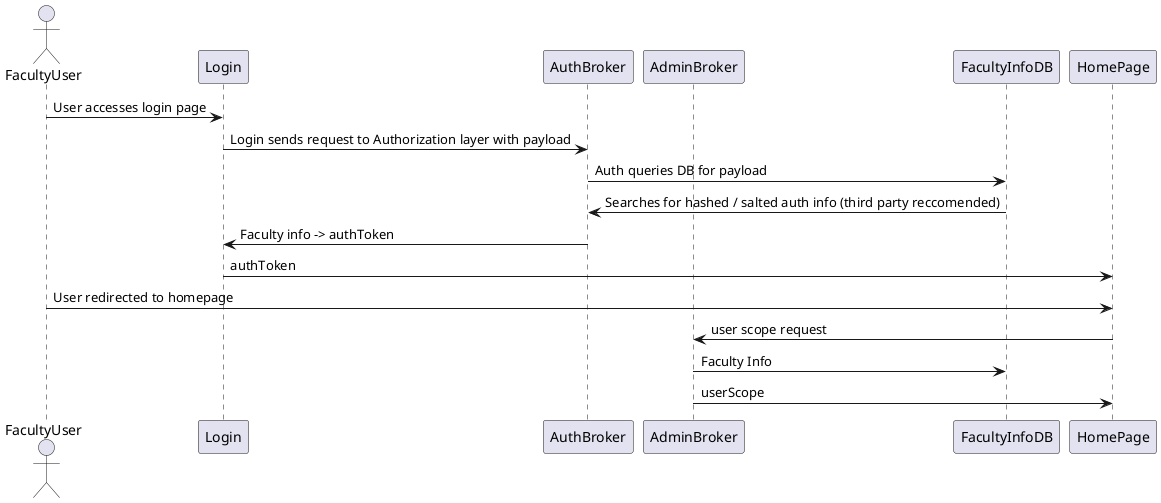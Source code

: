 @startuml
actor FacultyUser
participant Login
participant AuthBroker
participant AdminBroker
participant FacultyInfoDB
participant HomePage

FacultyUser -> Login: User accesses login page
Login -> AuthBroker: Login sends request to Authorization layer with payload
AuthBroker -> FacultyInfoDB: Auth queries DB for payload
FacultyInfoDB -> AuthBroker: Searches for hashed / salted auth info (third party reccomended)
AuthBroker -> Login: Faculty info -> authToken
Login -> HomePage: authToken
FacultyUser -> HomePage: User redirected to homepage
HomePage -> AdminBroker: user scope request
AdminBroker -> FacultyInfoDB: Faculty Info
AdminBroker -> HomePage: userScope
@enduml